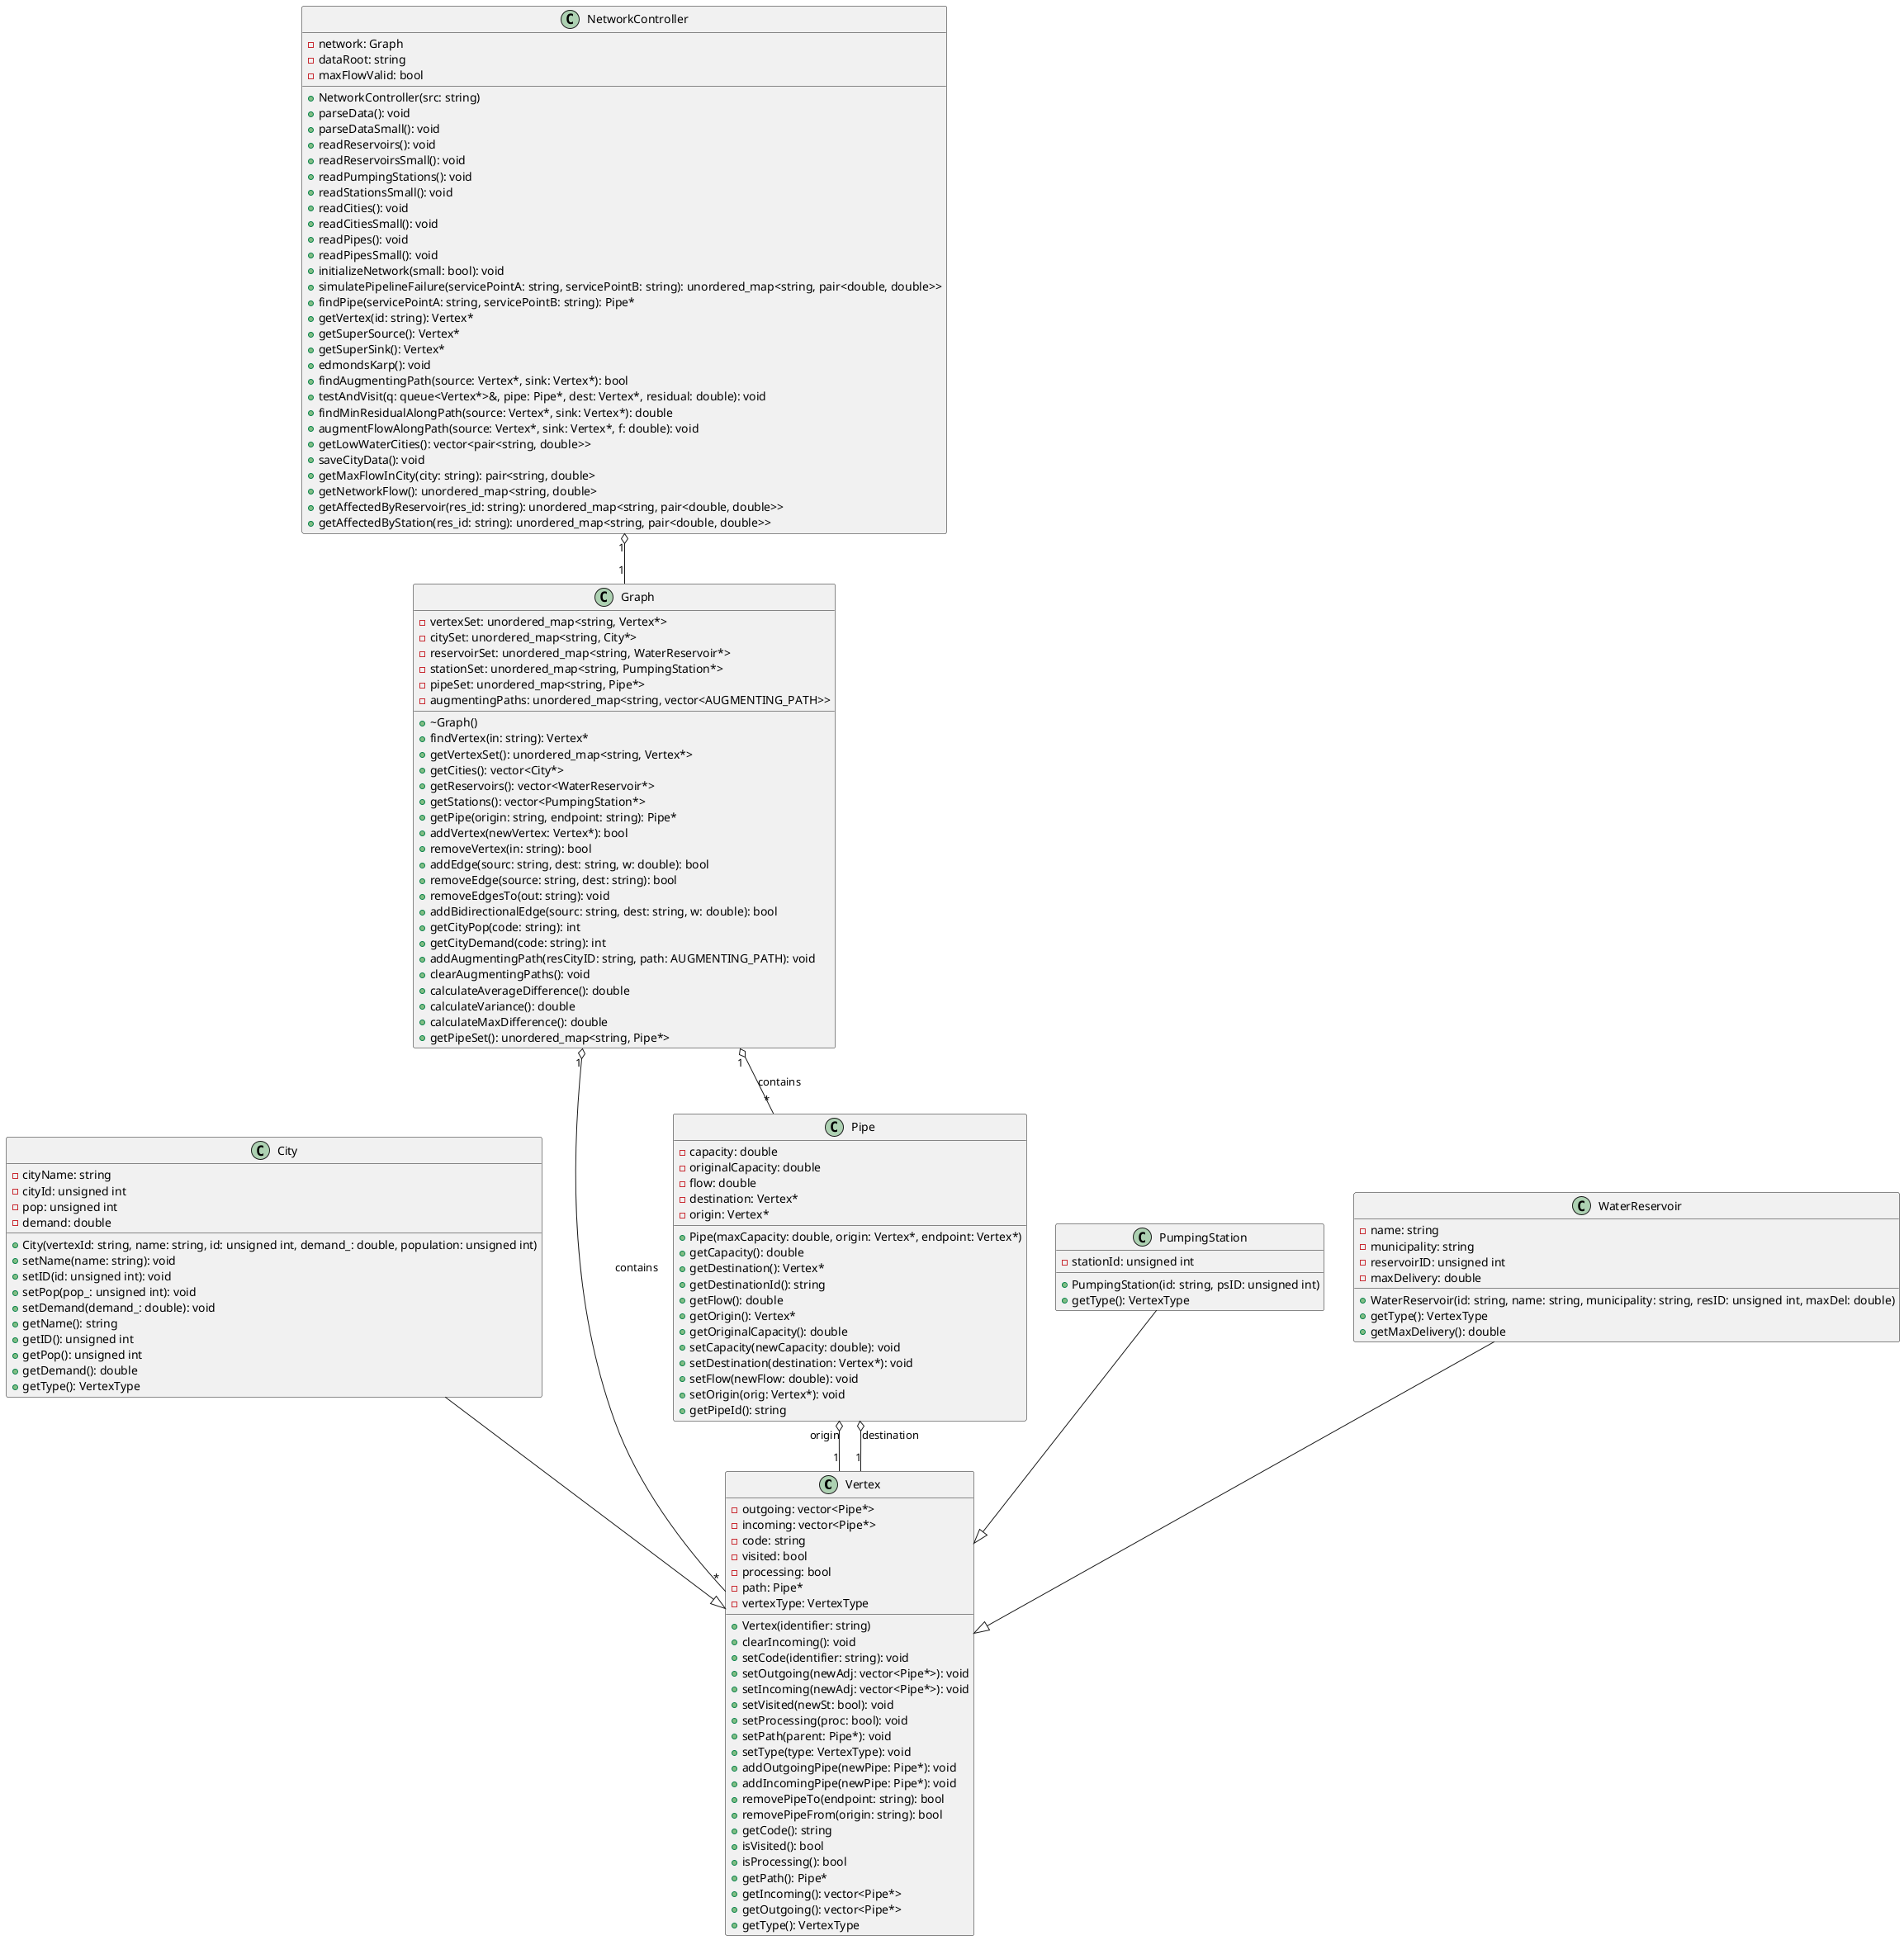 @startuml

class Vertex {
    -outgoing: vector<Pipe*>
    -incoming: vector<Pipe*>
    -code: string
    -visited: bool
    -processing: bool
    -path: Pipe*
    -vertexType: VertexType
    +Vertex(identifier: string)
    +clearIncoming(): void
    +setCode(identifier: string): void
    +setOutgoing(newAdj: vector<Pipe*>): void
    +setIncoming(newAdj: vector<Pipe*>): void
    +setVisited(newSt: bool): void
    +setProcessing(proc: bool): void
    +setPath(parent: Pipe*): void
    +setType(type: VertexType): void
    +addOutgoingPipe(newPipe: Pipe*): void
    +addIncomingPipe(newPipe: Pipe*): void
    +removePipeTo(endpoint: string): bool
    +removePipeFrom(origin: string): bool
    +getCode(): string
    +isVisited(): bool
    +isProcessing(): bool
    +getPath(): Pipe*
    +getIncoming(): vector<Pipe*>
    +getOutgoing(): vector<Pipe*>
    +getType(): VertexType
}

class City {
    -cityName: string
    -cityId: unsigned int
    -pop: unsigned int
    -demand: double
    +City(vertexId: string, name: string, id: unsigned int, demand_: double, population: unsigned int)
    +setName(name: string): void
    +setID(id: unsigned int): void
    +setPop(pop_: unsigned int): void
    +setDemand(demand_: double): void
    +getName(): string
    +getID(): unsigned int
    +getPop(): unsigned int
    +getDemand(): double
    +getType(): VertexType
}

City --|> Vertex

class Pipe {
    -capacity: double
    -originalCapacity: double
    -flow: double
    -destination: Vertex*
    -origin: Vertex*
    +Pipe(maxCapacity: double, origin: Vertex*, endpoint: Vertex*)
    +getCapacity(): double
    +getDestination(): Vertex*
    +getDestinationId(): string
    +getFlow(): double
    +getOrigin(): Vertex*
    +getOriginalCapacity(): double
    +setCapacity(newCapacity: double): void
    +setDestination(destination: Vertex*): void
    +setFlow(newFlow: double): void
    +setOrigin(orig: Vertex*): void
    +getPipeId(): string
}

Pipe "origin" o-- "1" Vertex
Pipe "destination" o-- "1" Vertex

class PumpingStation {
    -stationId: unsigned int
    +PumpingStation(id: string, psID: unsigned int)
    +getType(): VertexType
}

PumpingStation --|> Vertex

class WaterReservoir {
    -name: string
    -municipality: string
    -reservoirID: unsigned int
    -maxDelivery: double
    +WaterReservoir(id: string, name: string, municipality: string, resID: unsigned int, maxDel: double)
    +getType(): VertexType
    +getMaxDelivery(): double
}

WaterReservoir --|> Vertex

class Graph {
    -vertexSet: unordered_map<string, Vertex*>
    -citySet: unordered_map<string, City*>
    -reservoirSet: unordered_map<string, WaterReservoir*>
    -stationSet: unordered_map<string, PumpingStation*>
    -pipeSet: unordered_map<string, Pipe*>
    -augmentingPaths: unordered_map<string, vector<AUGMENTING_PATH>>
    +~Graph()
    +findVertex(in: string): Vertex*
    +getVertexSet(): unordered_map<string, Vertex*>
    +getCities(): vector<City*>
    +getReservoirs(): vector<WaterReservoir*>
    +getStations(): vector<PumpingStation*>
    +getPipe(origin: string, endpoint: string): Pipe*
    +addVertex(newVertex: Vertex*): bool
    +removeVertex(in: string): bool
    +addEdge(sourc: string, dest: string, w: double): bool
    +removeEdge(source: string, dest: string): bool
    +removeEdgesTo(out: string): void
    +addBidirectionalEdge(sourc: string, dest: string, w: double): bool
    +getCityPop(code: string): int
    +getCityDemand(code: string): int
    +addAugmentingPath(resCityID: string, path: AUGMENTING_PATH): void
    +clearAugmentingPaths(): void
    +calculateAverageDifference(): double
    +calculateVariance(): double
    +calculateMaxDifference(): double
    +getPipeSet(): unordered_map<string, Pipe*>
}

Graph "1" o-- "*" Vertex : contains
Graph "1" o-- "*" Pipe : contains

class NetworkController {
    -network: Graph
    -dataRoot: string
    -maxFlowValid: bool
    +NetworkController(src: string)
    +parseData(): void
    +parseDataSmall(): void
    +readReservoirs(): void
    +readReservoirsSmall(): void
    +readPumpingStations(): void
    +readStationsSmall(): void
    +readCities(): void
    +readCitiesSmall(): void
    +readPipes(): void
    +readPipesSmall(): void
    +initializeNetwork(small: bool): void
    +simulatePipelineFailure(servicePointA: string, servicePointB: string): unordered_map<string, pair<double, double>>
    +findPipe(servicePointA: string, servicePointB: string): Pipe*
    +getVertex(id: string): Vertex*
    +getSuperSource(): Vertex*
    +getSuperSink(): Vertex*
    +edmondsKarp(): void
    +findAugmentingPath(source: Vertex*, sink: Vertex*): bool
    +testAndVisit(q: queue<Vertex*>&, pipe: Pipe*, dest: Vertex*, residual: double): void
    +findMinResidualAlongPath(source: Vertex*, sink: Vertex*): double
    +augmentFlowAlongPath(source: Vertex*, sink: Vertex*, f: double): void
    +getLowWaterCities(): vector<pair<string, double>>
    +saveCityData(): void
    +getMaxFlowInCity(city: string): pair<string, double>
    +getNetworkFlow(): unordered_map<string, double>
    +getAffectedByReservoir(res_id: string): unordered_map<string, pair<double, double>>
    +getAffectedByStation(res_id: string): unordered_map<string, pair<double, double>>
}

NetworkController "1" o-- "1" Graph

@enduml
